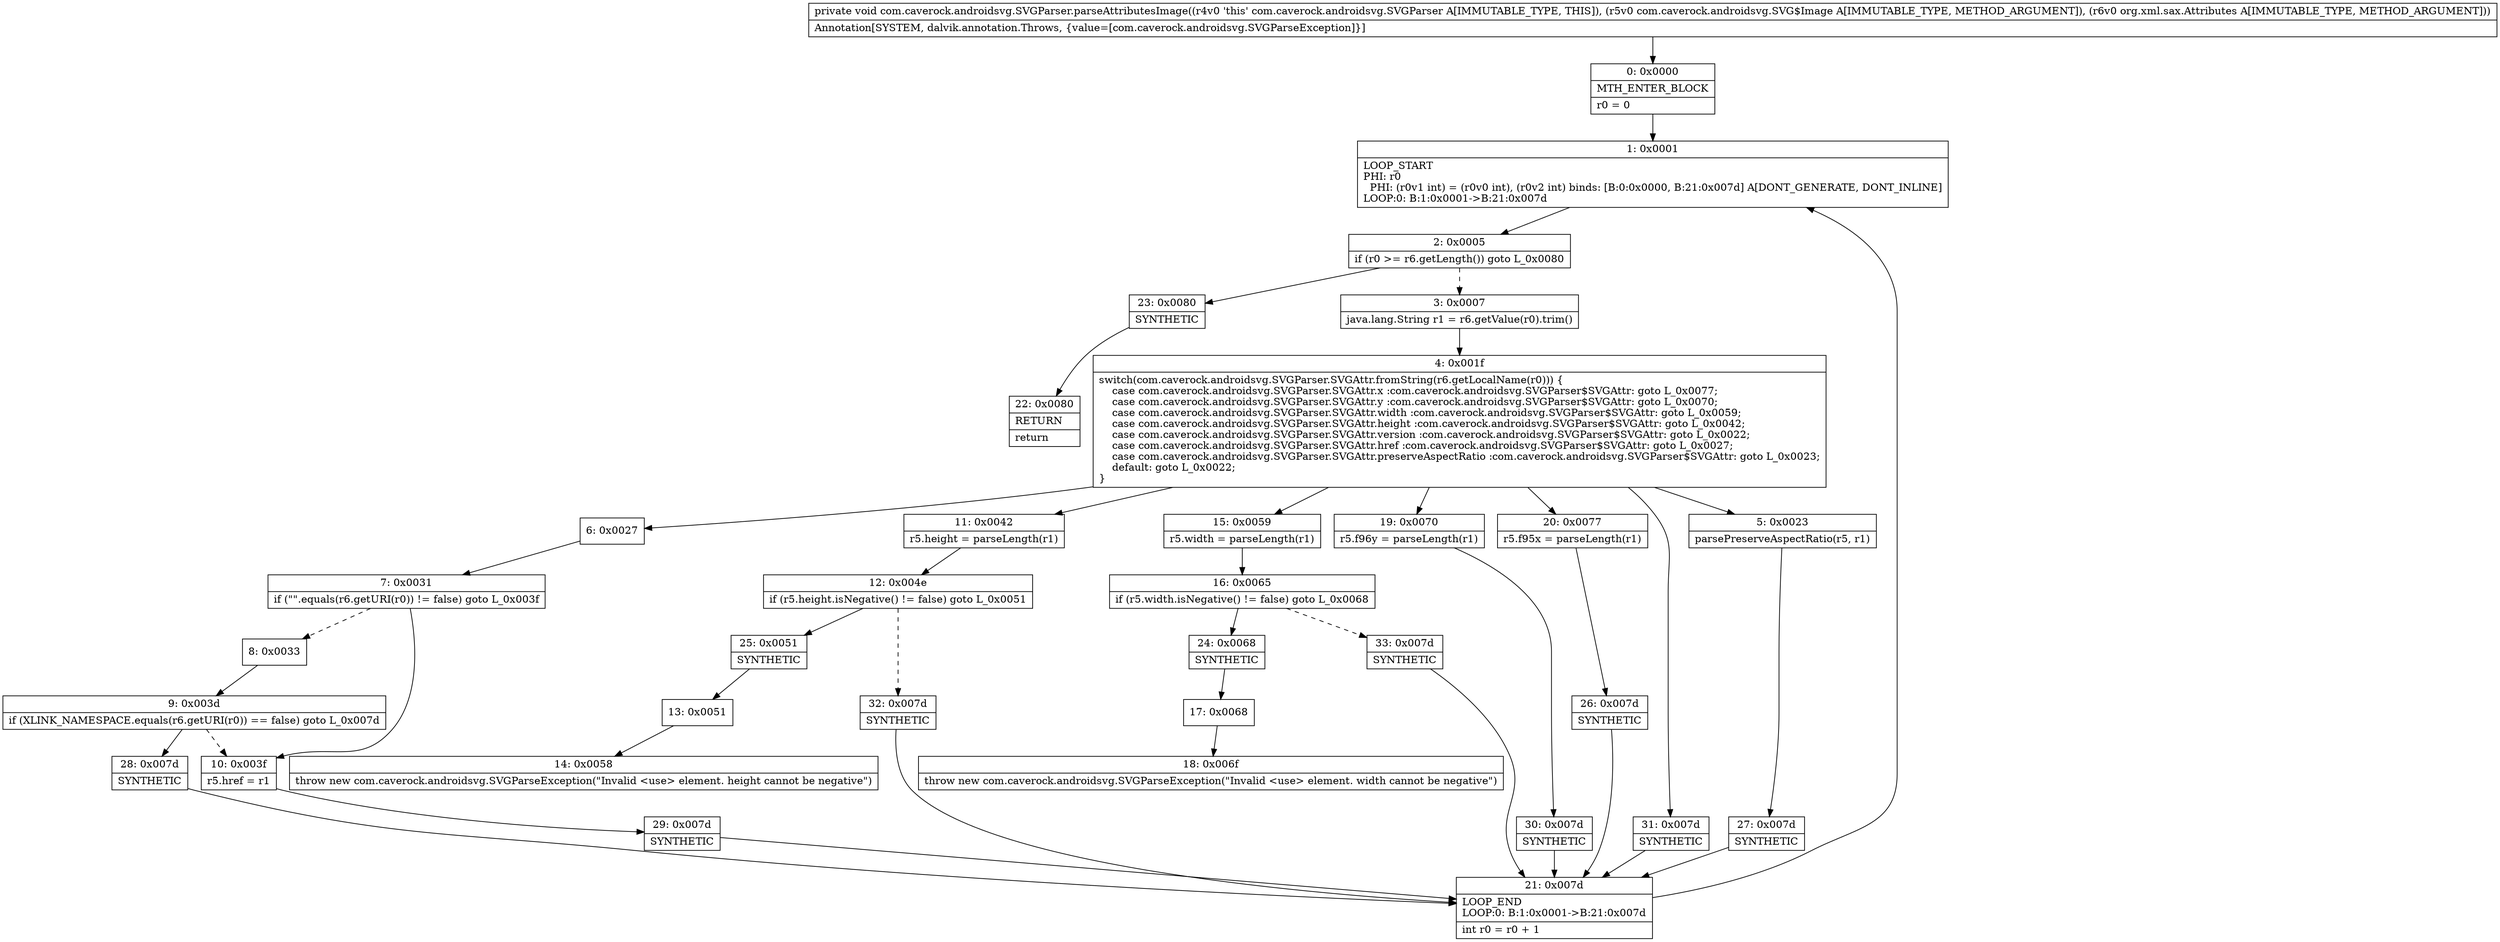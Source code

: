 digraph "CFG forcom.caverock.androidsvg.SVGParser.parseAttributesImage(Lcom\/caverock\/androidsvg\/SVG$Image;Lorg\/xml\/sax\/Attributes;)V" {
Node_0 [shape=record,label="{0\:\ 0x0000|MTH_ENTER_BLOCK\l|r0 = 0\l}"];
Node_1 [shape=record,label="{1\:\ 0x0001|LOOP_START\lPHI: r0 \l  PHI: (r0v1 int) = (r0v0 int), (r0v2 int) binds: [B:0:0x0000, B:21:0x007d] A[DONT_GENERATE, DONT_INLINE]\lLOOP:0: B:1:0x0001\-\>B:21:0x007d\l}"];
Node_2 [shape=record,label="{2\:\ 0x0005|if (r0 \>= r6.getLength()) goto L_0x0080\l}"];
Node_3 [shape=record,label="{3\:\ 0x0007|java.lang.String r1 = r6.getValue(r0).trim()\l}"];
Node_4 [shape=record,label="{4\:\ 0x001f|switch(com.caverock.androidsvg.SVGParser.SVGAttr.fromString(r6.getLocalName(r0))) \{\l    case com.caverock.androidsvg.SVGParser.SVGAttr.x :com.caverock.androidsvg.SVGParser$SVGAttr: goto L_0x0077;\l    case com.caverock.androidsvg.SVGParser.SVGAttr.y :com.caverock.androidsvg.SVGParser$SVGAttr: goto L_0x0070;\l    case com.caverock.androidsvg.SVGParser.SVGAttr.width :com.caverock.androidsvg.SVGParser$SVGAttr: goto L_0x0059;\l    case com.caverock.androidsvg.SVGParser.SVGAttr.height :com.caverock.androidsvg.SVGParser$SVGAttr: goto L_0x0042;\l    case com.caverock.androidsvg.SVGParser.SVGAttr.version :com.caverock.androidsvg.SVGParser$SVGAttr: goto L_0x0022;\l    case com.caverock.androidsvg.SVGParser.SVGAttr.href :com.caverock.androidsvg.SVGParser$SVGAttr: goto L_0x0027;\l    case com.caverock.androidsvg.SVGParser.SVGAttr.preserveAspectRatio :com.caverock.androidsvg.SVGParser$SVGAttr: goto L_0x0023;\l    default: goto L_0x0022;\l\}\l}"];
Node_5 [shape=record,label="{5\:\ 0x0023|parsePreserveAspectRatio(r5, r1)\l}"];
Node_6 [shape=record,label="{6\:\ 0x0027}"];
Node_7 [shape=record,label="{7\:\ 0x0031|if (\"\".equals(r6.getURI(r0)) != false) goto L_0x003f\l}"];
Node_8 [shape=record,label="{8\:\ 0x0033}"];
Node_9 [shape=record,label="{9\:\ 0x003d|if (XLINK_NAMESPACE.equals(r6.getURI(r0)) == false) goto L_0x007d\l}"];
Node_10 [shape=record,label="{10\:\ 0x003f|r5.href = r1\l}"];
Node_11 [shape=record,label="{11\:\ 0x0042|r5.height = parseLength(r1)\l}"];
Node_12 [shape=record,label="{12\:\ 0x004e|if (r5.height.isNegative() != false) goto L_0x0051\l}"];
Node_13 [shape=record,label="{13\:\ 0x0051}"];
Node_14 [shape=record,label="{14\:\ 0x0058|throw new com.caverock.androidsvg.SVGParseException(\"Invalid \<use\> element. height cannot be negative\")\l}"];
Node_15 [shape=record,label="{15\:\ 0x0059|r5.width = parseLength(r1)\l}"];
Node_16 [shape=record,label="{16\:\ 0x0065|if (r5.width.isNegative() != false) goto L_0x0068\l}"];
Node_17 [shape=record,label="{17\:\ 0x0068}"];
Node_18 [shape=record,label="{18\:\ 0x006f|throw new com.caverock.androidsvg.SVGParseException(\"Invalid \<use\> element. width cannot be negative\")\l}"];
Node_19 [shape=record,label="{19\:\ 0x0070|r5.f96y = parseLength(r1)\l}"];
Node_20 [shape=record,label="{20\:\ 0x0077|r5.f95x = parseLength(r1)\l}"];
Node_21 [shape=record,label="{21\:\ 0x007d|LOOP_END\lLOOP:0: B:1:0x0001\-\>B:21:0x007d\l|int r0 = r0 + 1\l}"];
Node_22 [shape=record,label="{22\:\ 0x0080|RETURN\l|return\l}"];
Node_23 [shape=record,label="{23\:\ 0x0080|SYNTHETIC\l}"];
Node_24 [shape=record,label="{24\:\ 0x0068|SYNTHETIC\l}"];
Node_25 [shape=record,label="{25\:\ 0x0051|SYNTHETIC\l}"];
Node_26 [shape=record,label="{26\:\ 0x007d|SYNTHETIC\l}"];
Node_27 [shape=record,label="{27\:\ 0x007d|SYNTHETIC\l}"];
Node_28 [shape=record,label="{28\:\ 0x007d|SYNTHETIC\l}"];
Node_29 [shape=record,label="{29\:\ 0x007d|SYNTHETIC\l}"];
Node_30 [shape=record,label="{30\:\ 0x007d|SYNTHETIC\l}"];
Node_31 [shape=record,label="{31\:\ 0x007d|SYNTHETIC\l}"];
Node_32 [shape=record,label="{32\:\ 0x007d|SYNTHETIC\l}"];
Node_33 [shape=record,label="{33\:\ 0x007d|SYNTHETIC\l}"];
MethodNode[shape=record,label="{private void com.caverock.androidsvg.SVGParser.parseAttributesImage((r4v0 'this' com.caverock.androidsvg.SVGParser A[IMMUTABLE_TYPE, THIS]), (r5v0 com.caverock.androidsvg.SVG$Image A[IMMUTABLE_TYPE, METHOD_ARGUMENT]), (r6v0 org.xml.sax.Attributes A[IMMUTABLE_TYPE, METHOD_ARGUMENT]))  | Annotation[SYSTEM, dalvik.annotation.Throws, \{value=[com.caverock.androidsvg.SVGParseException]\}]\l}"];
MethodNode -> Node_0;
Node_0 -> Node_1;
Node_1 -> Node_2;
Node_2 -> Node_3[style=dashed];
Node_2 -> Node_23;
Node_3 -> Node_4;
Node_4 -> Node_5;
Node_4 -> Node_6;
Node_4 -> Node_11;
Node_4 -> Node_15;
Node_4 -> Node_19;
Node_4 -> Node_20;
Node_4 -> Node_31;
Node_5 -> Node_27;
Node_6 -> Node_7;
Node_7 -> Node_8[style=dashed];
Node_7 -> Node_10;
Node_8 -> Node_9;
Node_9 -> Node_10[style=dashed];
Node_9 -> Node_28;
Node_10 -> Node_29;
Node_11 -> Node_12;
Node_12 -> Node_25;
Node_12 -> Node_32[style=dashed];
Node_13 -> Node_14;
Node_15 -> Node_16;
Node_16 -> Node_24;
Node_16 -> Node_33[style=dashed];
Node_17 -> Node_18;
Node_19 -> Node_30;
Node_20 -> Node_26;
Node_21 -> Node_1;
Node_23 -> Node_22;
Node_24 -> Node_17;
Node_25 -> Node_13;
Node_26 -> Node_21;
Node_27 -> Node_21;
Node_28 -> Node_21;
Node_29 -> Node_21;
Node_30 -> Node_21;
Node_31 -> Node_21;
Node_32 -> Node_21;
Node_33 -> Node_21;
}

